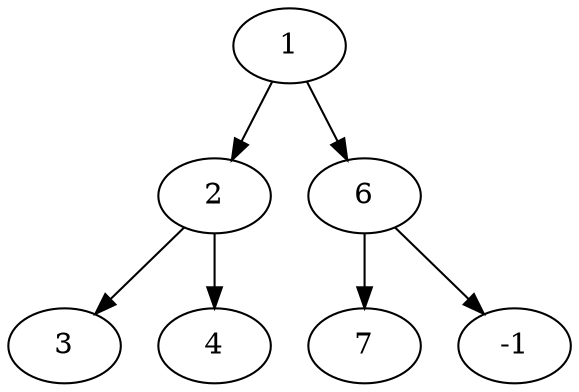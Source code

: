 digraph h {
aaadc[label="1"]
aaadd[label="2"]
aabaa[label="3"]
aabab[label="4"]
aabac[label="6"]
aabad[label="7"]
aabba[label="-1"]
aaadc->aaadd
aaadd->aabaa
aaadd->aabab
aaadc->aabac
aabac->aabad
aabac->aabba
}
